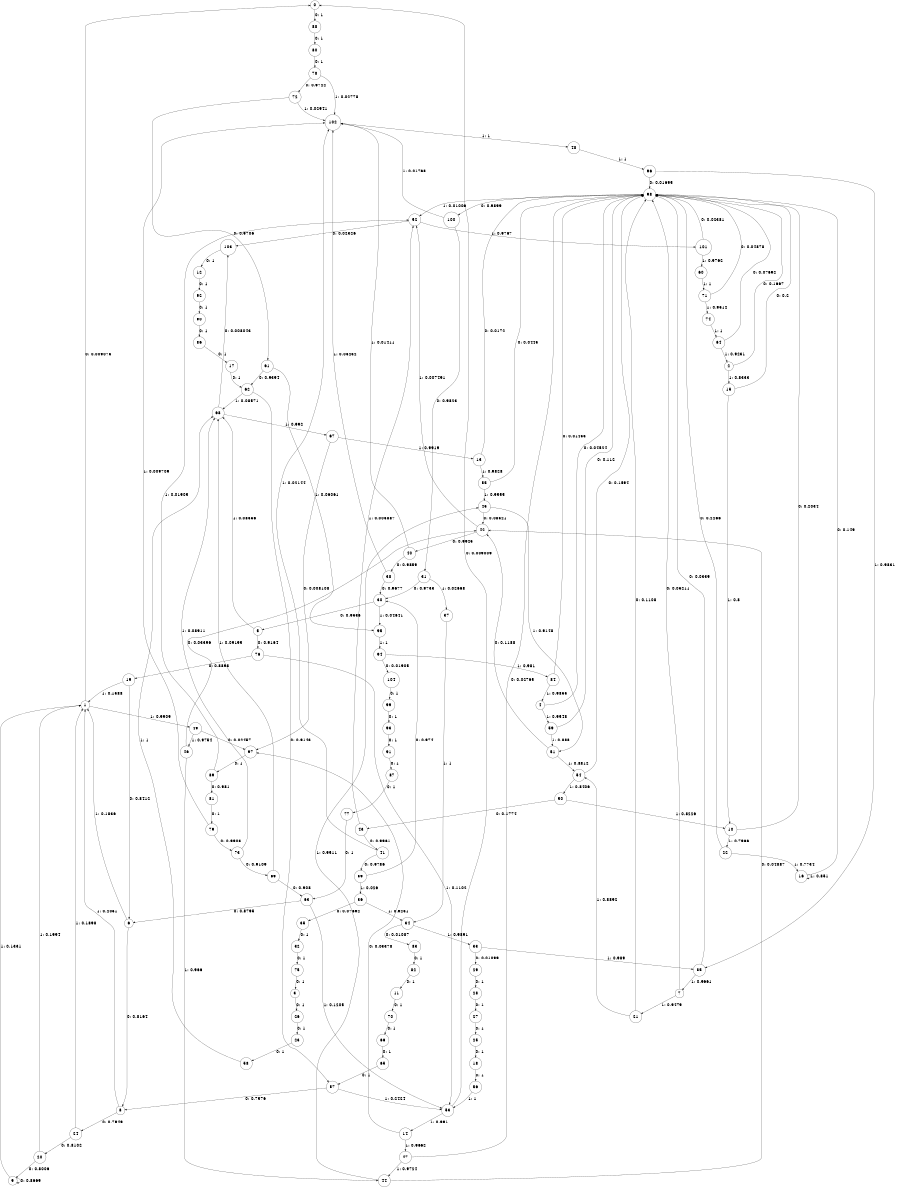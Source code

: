 digraph "ch2_face_source_L14" {
size = "6,8.5";
ratio = "fill";
node [shape = circle];
node [fontsize = 24];
edge [fontsize = 24];
0 -> 88 [label = "0: 1        "];
1 -> 0 [label = "0: 0.009073  "];
1 -> 49 [label = "1: 0.9909   "];
2 -> 98 [label = "0: 0.1667   "];
2 -> 15 [label = "1: 0.8333   "];
3 -> 26 [label = "0: 1        "];
4 -> 98 [label = "0: 0.04524  "];
4 -> 59 [label = "1: 0.9548   "];
5 -> 76 [label = "0: 0.9164   "];
5 -> 68 [label = "1: 0.08356  "];
6 -> 8 [label = "0: 0.8164   "];
6 -> 1 [label = "1: 0.1836   "];
7 -> 98 [label = "0: 0.05211  "];
7 -> 21 [label = "1: 0.9479   "];
8 -> 24 [label = "0: 0.7949   "];
8 -> 1 [label = "1: 0.2051   "];
9 -> 9 [label = "0: 0.8669   "];
9 -> 1 [label = "1: 0.1331   "];
10 -> 98 [label = "0: 0.2034   "];
10 -> 22 [label = "1: 0.7966   "];
11 -> 70 [label = "0: 1        "];
12 -> 92 [label = "0: 1        "];
13 -> 98 [label = "0: 0.0172   "];
13 -> 55 [label = "1: 0.9828   "];
14 -> 97 [label = "0: 0.03378  "];
14 -> 47 [label = "1: 0.9662   "];
15 -> 98 [label = "0: 0.2      "];
15 -> 10 [label = "1: 0.8      "];
16 -> 98 [label = "0: 0.149    "];
16 -> 16 [label = "1: 0.851    "];
17 -> 62 [label = "0: 1        "];
18 -> 56 [label = "0: 1        "];
19 -> 6 [label = "0: 0.8412   "];
19 -> 1 [label = "1: 0.1588   "];
20 -> 9 [label = "0: 0.8006   "];
20 -> 1 [label = "1: 0.1994   "];
21 -> 98 [label = "0: 0.1108   "];
21 -> 54 [label = "1: 0.8892   "];
22 -> 98 [label = "0: 0.2266   "];
22 -> 16 [label = "1: 0.7734   "];
23 -> 58 [label = "0: 1        "];
24 -> 20 [label = "0: 0.8102   "];
24 -> 1 [label = "1: 0.1898   "];
25 -> 18 [label = "0: 1        "];
26 -> 23 [label = "0: 1        "];
27 -> 25 [label = "0: 1        "];
28 -> 27 [label = "0: 1        "];
29 -> 28 [label = "0: 1        "];
30 -> 5 [label = "0: 0.9536   "];
30 -> 95 [label = "1: 0.04641  "];
31 -> 30 [label = "0: 0.9733   "];
31 -> 37 [label = "1: 0.02668  "];
32 -> 75 [label = "0: 1        "];
33 -> 29 [label = "0: 0.01099  "];
33 -> 85 [label = "1: 0.989    "];
34 -> 83 [label = "0: 0.01087  "];
34 -> 33 [label = "1: 0.9891   "];
35 -> 32 [label = "0: 1        "];
36 -> 35 [label = "0: 0.07692  "];
36 -> 34 [label = "1: 0.9231   "];
37 -> 34 [label = "1: 1        "];
38 -> 30 [label = "0: 0.9677   "];
38 -> 102 [label = "1: 0.03232  "];
39 -> 30 [label = "0: 0.974    "];
39 -> 36 [label = "1: 0.026    "];
40 -> 38 [label = "0: 0.9859   "];
40 -> 102 [label = "1: 0.01411  "];
41 -> 39 [label = "0: 0.9786   "];
41 -> 102 [label = "1: 0.02144  "];
42 -> 40 [label = "0: 0.9925   "];
42 -> 52 [label = "1: 0.007491  "];
43 -> 41 [label = "0: 0.9961   "];
43 -> 52 [label = "1: 0.003887  "];
44 -> 42 [label = "0: 0.04887  "];
44 -> 45 [label = "1: 0.9511   "];
45 -> 42 [label = "0: 0.08521  "];
45 -> 51 [label = "1: 0.9148   "];
46 -> 42 [label = "0: 0.03396  "];
46 -> 44 [label = "1: 0.966    "];
47 -> 98 [label = "0: 0.02765  "];
47 -> 44 [label = "1: 0.9724   "];
48 -> 96 [label = "1: 1        "];
49 -> 97 [label = "0: 0.02457  "];
49 -> 46 [label = "1: 0.9754   "];
50 -> 43 [label = "0: 0.1774   "];
50 -> 10 [label = "1: 0.8226   "];
51 -> 42 [label = "0: 0.1188   "];
51 -> 54 [label = "1: 0.8812   "];
52 -> 103 [label = "0: 0.02326  "];
52 -> 101 [label = "1: 0.9767   "];
53 -> 0 [label = "0: 0.009009  "];
53 -> 14 [label = "1: 0.991    "];
54 -> 98 [label = "0: 0.1594   "];
54 -> 50 [label = "1: 0.8406   "];
55 -> 98 [label = "0: 0.0445   "];
55 -> 45 [label = "1: 0.9555   "];
56 -> 53 [label = "1: 1        "];
57 -> 8 [label = "0: 0.7576   "];
57 -> 53 [label = "1: 0.2424   "];
58 -> 68 [label = "1: 1        "];
59 -> 98 [label = "0: 0.112    "];
59 -> 51 [label = "1: 0.888    "];
60 -> 71 [label = "1: 1        "];
61 -> 62 [label = "0: 0.9394   "];
61 -> 95 [label = "1: 0.06061  "];
62 -> 57 [label = "0: 0.9143   "];
62 -> 68 [label = "1: 0.08571  "];
63 -> 6 [label = "0: 0.8795   "];
63 -> 53 [label = "1: 0.1205   "];
64 -> 98 [label = "0: 0.07692  "];
64 -> 2 [label = "1: 0.9231   "];
65 -> 57 [label = "0: 1        "];
66 -> 65 [label = "0: 1        "];
67 -> 97 [label = "0: 0.008108  "];
67 -> 13 [label = "1: 0.9919   "];
68 -> 103 [label = "0: 0.008043  "];
68 -> 67 [label = "1: 0.992    "];
69 -> 63 [label = "0: 0.908    "];
69 -> 68 [label = "1: 0.09195  "];
70 -> 66 [label = "0: 1        "];
71 -> 98 [label = "0: 0.04878  "];
71 -> 74 [label = "1: 0.9512   "];
72 -> 61 [label = "0: 0.9706   "];
72 -> 102 [label = "1: 0.02941  "];
73 -> 69 [label = "0: 0.9109   "];
73 -> 68 [label = "1: 0.08911  "];
74 -> 64 [label = "1: 1        "];
75 -> 3 [label = "0: 1        "];
76 -> 19 [label = "0: 0.8898   "];
76 -> 53 [label = "1: 0.1102   "];
77 -> 63 [label = "0: 1        "];
78 -> 72 [label = "0: 0.9722   "];
78 -> 102 [label = "1: 0.02778  "];
79 -> 73 [label = "0: 0.9903   "];
79 -> 102 [label = "1: 0.009709  "];
80 -> 78 [label = "0: 1        "];
81 -> 79 [label = "0: 1        "];
82 -> 11 [label = "0: 1        "];
83 -> 82 [label = "0: 1        "];
84 -> 98 [label = "0: 0.01453  "];
84 -> 4 [label = "1: 0.9855   "];
85 -> 98 [label = "0: 0.0339   "];
85 -> 7 [label = "1: 0.9661   "];
86 -> 17 [label = "0: 1        "];
87 -> 77 [label = "0: 1        "];
88 -> 80 [label = "0: 1        "];
89 -> 81 [label = "0: 0.981    "];
89 -> 52 [label = "1: 0.01905  "];
90 -> 86 [label = "0: 1        "];
91 -> 87 [label = "0: 1        "];
92 -> 90 [label = "0: 1        "];
93 -> 91 [label = "0: 1        "];
94 -> 104 [label = "0: 0.01905  "];
94 -> 84 [label = "1: 0.981    "];
95 -> 94 [label = "1: 1        "];
96 -> 98 [label = "0: 0.01695  "];
96 -> 85 [label = "1: 0.9831   "];
97 -> 89 [label = "0: 1        "];
98 -> 100 [label = "0: 0.9899   "];
98 -> 52 [label = "1: 0.01006  "];
99 -> 93 [label = "0: 1        "];
100 -> 31 [label = "0: 0.9823   "];
100 -> 102 [label = "1: 0.01768  "];
101 -> 98 [label = "0: 0.02381  "];
101 -> 60 [label = "1: 0.9762   "];
102 -> 48 [label = "1: 1        "];
103 -> 12 [label = "0: 1        "];
104 -> 99 [label = "0: 1        "];
}